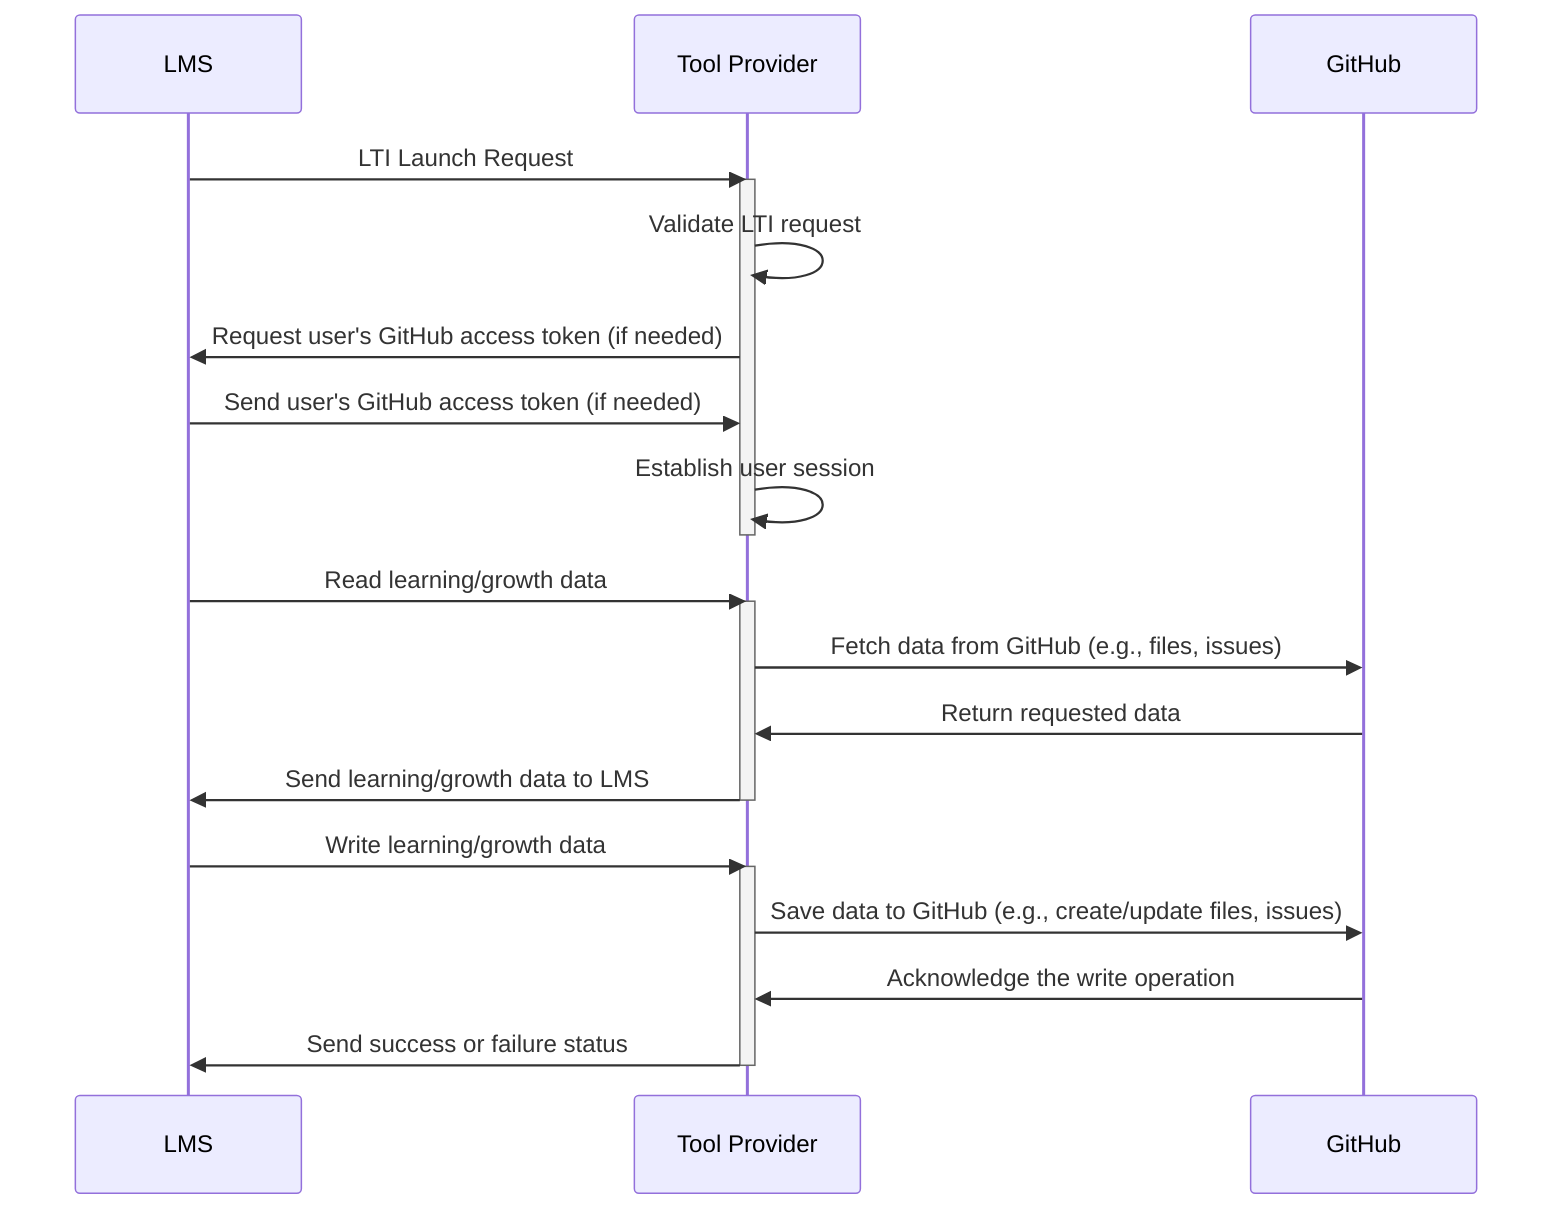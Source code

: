 sequenceDiagram
    participant LMS
    participant TP as Tool Provider
    participant GH as GitHub

    LMS->>TP: LTI Launch Request
    activate TP
    TP->>TP: Validate LTI request
    TP->>LMS: Request user's GitHub access token (if needed)
    LMS->>TP: Send user's GitHub access token (if needed)
    TP->>TP: Establish user session
    deactivate TP

    LMS->>TP: Read learning/growth data
    activate TP
    TP->>GH: Fetch data from GitHub (e.g., files, issues)
    GH->>TP: Return requested data
    TP->>LMS: Send learning/growth data to LMS
    deactivate TP

    LMS->>TP: Write learning/growth data
    activate TP
    TP->>GH: Save data to GitHub (e.g., create/update files, issues)
    GH->>TP: Acknowledge the write operation
    TP->>LMS: Send success or failure status
    deactivate TP